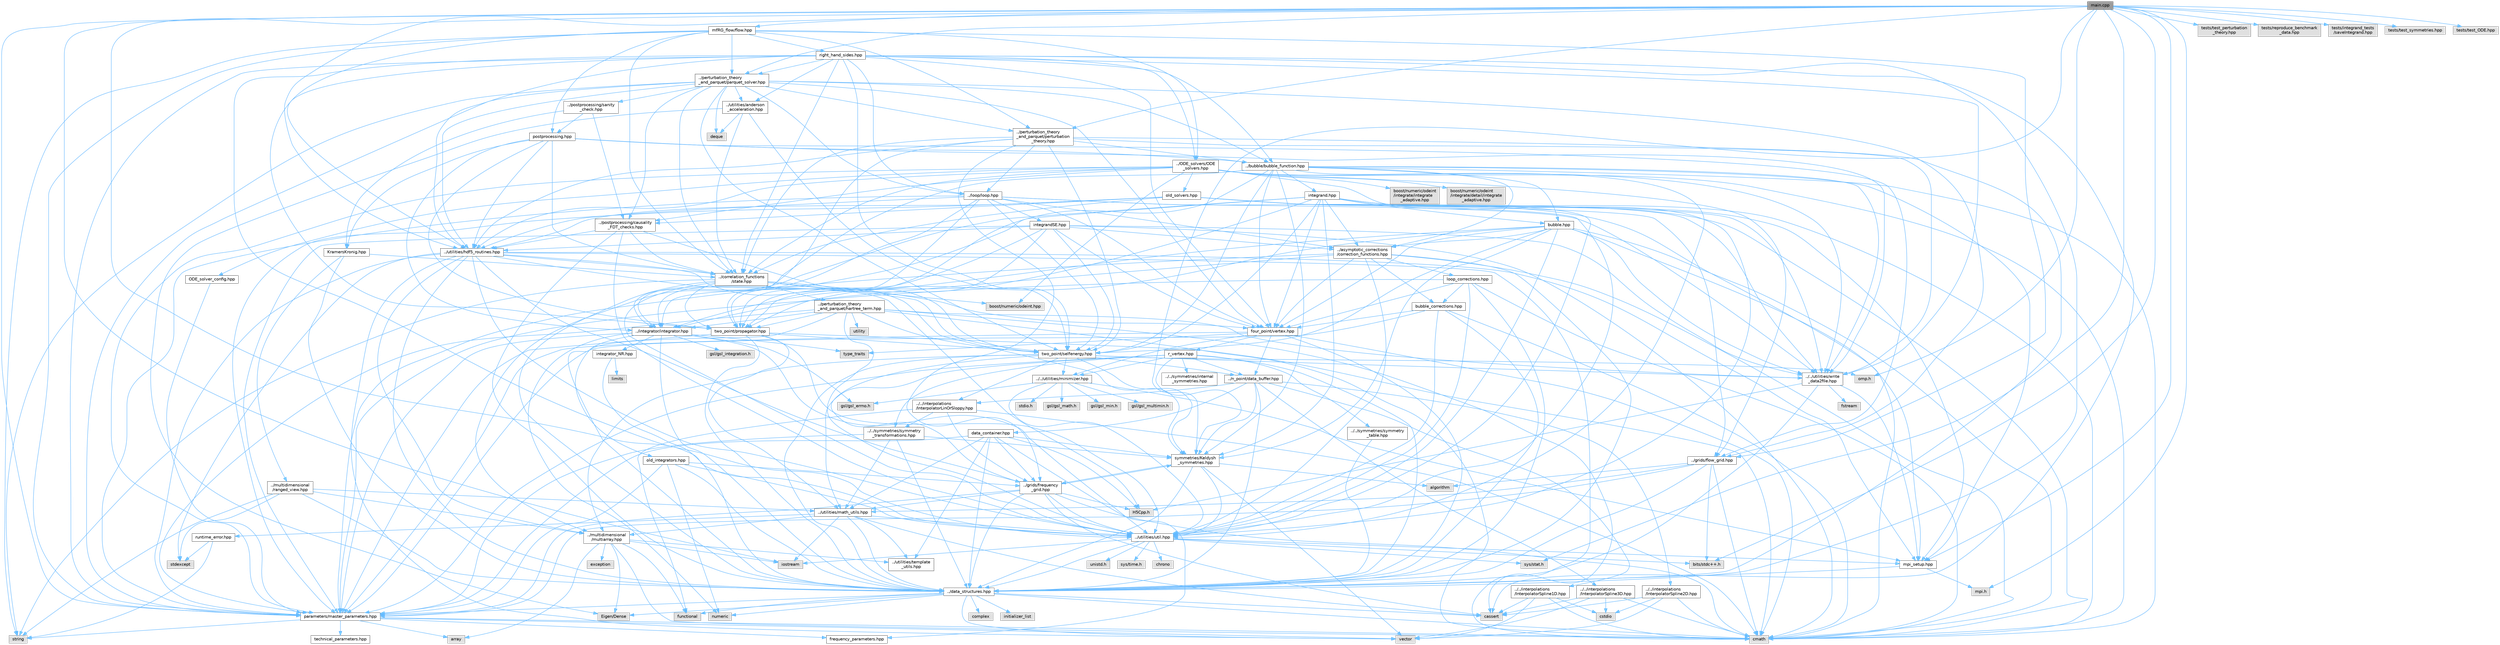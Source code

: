 digraph "main.cpp"
{
 // INTERACTIVE_SVG=YES
 // LATEX_PDF_SIZE
  bgcolor="transparent";
  edge [fontname=Helvetica,fontsize=10,labelfontname=Helvetica,labelfontsize=10];
  node [fontname=Helvetica,fontsize=10,shape=box,height=0.2,width=0.4];
  Node1 [id="Node000001",label="main.cpp",height=0.2,width=0.4,color="gray40", fillcolor="grey60", style="filled", fontcolor="black",tooltip=" "];
  Node1 -> Node2 [id="edge1_Node000001_Node000002",color="steelblue1",style="solid",tooltip=" "];
  Node2 [id="Node000002",label="iostream",height=0.2,width=0.4,color="grey60", fillcolor="#E0E0E0", style="filled",tooltip=" "];
  Node1 -> Node3 [id="edge2_Node000001_Node000003",color="steelblue1",style="solid",tooltip=" "];
  Node3 [id="Node000003",label="sys/stat.h",height=0.2,width=0.4,color="grey60", fillcolor="#E0E0E0", style="filled",tooltip=" "];
  Node1 -> Node4 [id="edge3_Node000001_Node000004",color="steelblue1",style="solid",tooltip=" "];
  Node4 [id="Node000004",label="bits/stdc++.h",height=0.2,width=0.4,color="grey60", fillcolor="#E0E0E0", style="filled",tooltip=" "];
  Node1 -> Node5 [id="edge4_Node000001_Node000005",color="steelblue1",style="solid",tooltip=" "];
  Node5 [id="Node000005",label="parameters/master_parameters.hpp",height=0.2,width=0.4,color="grey40", fillcolor="white", style="filled",URL="$d1/df8/master__parameters_8hpp.html",tooltip=" "];
  Node5 -> Node6 [id="edge5_Node000005_Node000006",color="steelblue1",style="solid",tooltip=" "];
  Node6 [id="Node000006",label="cmath",height=0.2,width=0.4,color="grey60", fillcolor="#E0E0E0", style="filled",tooltip=" "];
  Node5 -> Node7 [id="edge6_Node000005_Node000007",color="steelblue1",style="solid",tooltip=" "];
  Node7 [id="Node000007",label="vector",height=0.2,width=0.4,color="grey60", fillcolor="#E0E0E0", style="filled",tooltip=" "];
  Node5 -> Node8 [id="edge7_Node000005_Node000008",color="steelblue1",style="solid",tooltip=" "];
  Node8 [id="Node000008",label="string",height=0.2,width=0.4,color="grey60", fillcolor="#E0E0E0", style="filled",tooltip=" "];
  Node5 -> Node9 [id="edge8_Node000005_Node000009",color="steelblue1",style="solid",tooltip=" "];
  Node9 [id="Node000009",label="array",height=0.2,width=0.4,color="grey60", fillcolor="#E0E0E0", style="filled",tooltip=" "];
  Node5 -> Node10 [id="edge9_Node000005_Node000010",color="steelblue1",style="solid",tooltip=" "];
  Node10 [id="Node000010",label="frequency_parameters.hpp",height=0.2,width=0.4,color="grey40", fillcolor="white", style="filled",URL="$d3/d3c/frequency__parameters_8hpp.html",tooltip=" "];
  Node5 -> Node11 [id="edge10_Node000005_Node000011",color="steelblue1",style="solid",tooltip=" "];
  Node11 [id="Node000011",label="technical_parameters.hpp",height=0.2,width=0.4,color="grey40", fillcolor="white", style="filled",URL="$d9/d3a/technical__parameters_8hpp.html",tooltip=" "];
  Node1 -> Node12 [id="edge11_Node000001_Node000012",color="steelblue1",style="solid",tooltip=" "];
  Node12 [id="Node000012",label="symmetries/Keldysh\l_symmetries.hpp",height=0.2,width=0.4,color="grey40", fillcolor="white", style="filled",URL="$d2/d1a/Keldysh__symmetries_8hpp.html",tooltip=" "];
  Node12 -> Node7 [id="edge12_Node000012_Node000007",color="steelblue1",style="solid",tooltip=" "];
  Node12 -> Node13 [id="edge13_Node000012_Node000013",color="steelblue1",style="solid",tooltip=" "];
  Node13 [id="Node000013",label="algorithm",height=0.2,width=0.4,color="grey60", fillcolor="#E0E0E0", style="filled",tooltip=" "];
  Node12 -> Node14 [id="edge14_Node000012_Node000014",color="steelblue1",style="solid",tooltip=" "];
  Node14 [id="Node000014",label="../data_structures.hpp",height=0.2,width=0.4,color="grey40", fillcolor="white", style="filled",URL="$d7/d59/data__structures_8hpp.html",tooltip=" "];
  Node14 -> Node15 [id="edge15_Node000014_Node000015",color="steelblue1",style="solid",tooltip=" "];
  Node15 [id="Node000015",label="complex",height=0.2,width=0.4,color="grey60", fillcolor="#E0E0E0", style="filled",tooltip=" "];
  Node14 -> Node6 [id="edge16_Node000014_Node000006",color="steelblue1",style="solid",tooltip=" "];
  Node14 -> Node7 [id="edge17_Node000014_Node000007",color="steelblue1",style="solid",tooltip=" "];
  Node14 -> Node16 [id="edge18_Node000014_Node000016",color="steelblue1",style="solid",tooltip=" "];
  Node16 [id="Node000016",label="initializer_list",height=0.2,width=0.4,color="grey60", fillcolor="#E0E0E0", style="filled",tooltip=" "];
  Node14 -> Node17 [id="edge19_Node000014_Node000017",color="steelblue1",style="solid",tooltip=" "];
  Node17 [id="Node000017",label="functional",height=0.2,width=0.4,color="grey60", fillcolor="#E0E0E0", style="filled",tooltip=" "];
  Node14 -> Node18 [id="edge20_Node000014_Node000018",color="steelblue1",style="solid",tooltip=" "];
  Node18 [id="Node000018",label="cassert",height=0.2,width=0.4,color="grey60", fillcolor="#E0E0E0", style="filled",tooltip=" "];
  Node14 -> Node19 [id="edge21_Node000014_Node000019",color="steelblue1",style="solid",tooltip=" "];
  Node19 [id="Node000019",label="numeric",height=0.2,width=0.4,color="grey60", fillcolor="#E0E0E0", style="filled",tooltip=" "];
  Node14 -> Node5 [id="edge22_Node000014_Node000005",color="steelblue1",style="solid",tooltip=" "];
  Node14 -> Node20 [id="edge23_Node000014_Node000020",color="steelblue1",style="solid",tooltip=" "];
  Node20 [id="Node000020",label="Eigen/Dense",height=0.2,width=0.4,color="grey60", fillcolor="#E0E0E0", style="filled",tooltip=" "];
  Node12 -> Node21 [id="edge24_Node000012_Node000021",color="steelblue1",style="solid",tooltip=" "];
  Node21 [id="Node000021",label="../utilities/util.hpp",height=0.2,width=0.4,color="grey40", fillcolor="white", style="filled",URL="$d0/d3f/util_8hpp.html",tooltip=" "];
  Node21 -> Node22 [id="edge25_Node000021_Node000022",color="steelblue1",style="solid",tooltip=" "];
  Node22 [id="Node000022",label="sys/time.h",height=0.2,width=0.4,color="grey60", fillcolor="#E0E0E0", style="filled",tooltip=" "];
  Node21 -> Node23 [id="edge26_Node000021_Node000023",color="steelblue1",style="solid",tooltip=" "];
  Node23 [id="Node000023",label="chrono",height=0.2,width=0.4,color="grey60", fillcolor="#E0E0E0", style="filled",tooltip=" "];
  Node21 -> Node24 [id="edge27_Node000021_Node000024",color="steelblue1",style="solid",tooltip=" "];
  Node24 [id="Node000024",label="unistd.h",height=0.2,width=0.4,color="grey60", fillcolor="#E0E0E0", style="filled",tooltip=" "];
  Node21 -> Node2 [id="edge28_Node000021_Node000002",color="steelblue1",style="solid",tooltip=" "];
  Node21 -> Node4 [id="edge29_Node000021_Node000004",color="steelblue1",style="solid",tooltip=" "];
  Node21 -> Node3 [id="edge30_Node000021_Node000003",color="steelblue1",style="solid",tooltip=" "];
  Node21 -> Node14 [id="edge31_Node000021_Node000014",color="steelblue1",style="solid",tooltip=" "];
  Node21 -> Node25 [id="edge32_Node000021_Node000025",color="steelblue1",style="solid",tooltip=" "];
  Node25 [id="Node000025",label="mpi_setup.hpp",height=0.2,width=0.4,color="grey40", fillcolor="white", style="filled",URL="$db/de0/mpi__setup_8hpp.html",tooltip=" "];
  Node25 -> Node14 [id="edge33_Node000025_Node000014",color="steelblue1",style="solid",tooltip=" "];
  Node25 -> Node26 [id="edge34_Node000025_Node000026",color="steelblue1",style="solid",tooltip=" "];
  Node26 [id="Node000026",label="mpi.h",height=0.2,width=0.4,color="grey60", fillcolor="#E0E0E0", style="filled",tooltip=" "];
  Node12 -> Node27 [id="edge35_Node000012_Node000027",color="steelblue1",style="solid",tooltip=" "];
  Node27 [id="Node000027",label="../grids/frequency\l_grid.hpp",height=0.2,width=0.4,color="grey40", fillcolor="white", style="filled",URL="$d5/d39/frequency__grid_8hpp.html",tooltip=" "];
  Node27 -> Node6 [id="edge36_Node000027_Node000006",color="steelblue1",style="solid",tooltip=" "];
  Node27 -> Node14 [id="edge37_Node000027_Node000014",color="steelblue1",style="solid",tooltip=" "];
  Node27 -> Node21 [id="edge38_Node000027_Node000021",color="steelblue1",style="solid",tooltip=" "];
  Node27 -> Node5 [id="edge39_Node000027_Node000005",color="steelblue1",style="solid",tooltip=" "];
  Node27 -> Node28 [id="edge40_Node000027_Node000028",color="steelblue1",style="solid",tooltip=" "];
  Node28 [id="Node000028",label="../utilities/math_utils.hpp",height=0.2,width=0.4,color="grey40", fillcolor="white", style="filled",URL="$de/dbb/math__utils_8hpp.html",tooltip=" "];
  Node28 -> Node14 [id="edge41_Node000028_Node000014",color="steelblue1",style="solid",tooltip=" "];
  Node28 -> Node29 [id="edge42_Node000028_Node000029",color="steelblue1",style="solid",tooltip=" "];
  Node29 [id="Node000029",label="../multidimensional\l/multiarray.hpp",height=0.2,width=0.4,color="grey40", fillcolor="white", style="filled",URL="$df/da4/multiarray_8hpp.html",tooltip=" "];
  Node29 -> Node9 [id="edge43_Node000029_Node000009",color="steelblue1",style="solid",tooltip=" "];
  Node29 -> Node6 [id="edge44_Node000029_Node000006",color="steelblue1",style="solid",tooltip=" "];
  Node29 -> Node30 [id="edge45_Node000029_Node000030",color="steelblue1",style="solid",tooltip=" "];
  Node30 [id="Node000030",label="exception",height=0.2,width=0.4,color="grey60", fillcolor="#E0E0E0", style="filled",tooltip=" "];
  Node29 -> Node17 [id="edge46_Node000029_Node000017",color="steelblue1",style="solid",tooltip=" "];
  Node29 -> Node2 [id="edge47_Node000029_Node000002",color="steelblue1",style="solid",tooltip=" "];
  Node29 -> Node20 [id="edge48_Node000029_Node000020",color="steelblue1",style="solid",tooltip=" "];
  Node29 -> Node31 [id="edge49_Node000029_Node000031",color="steelblue1",style="solid",tooltip=" "];
  Node31 [id="Node000031",label="../utilities/template\l_utils.hpp",height=0.2,width=0.4,color="grey40", fillcolor="white", style="filled",URL="$dd/de3/template__utils_8hpp.html",tooltip=" "];
  Node28 -> Node31 [id="edge50_Node000028_Node000031",color="steelblue1",style="solid",tooltip=" "];
  Node28 -> Node32 [id="edge51_Node000028_Node000032",color="steelblue1",style="solid",tooltip=" "];
  Node32 [id="Node000032",label="runtime_error.hpp",height=0.2,width=0.4,color="grey40", fillcolor="white", style="filled",URL="$d1/d64/runtime__error_8hpp.html",tooltip=" "];
  Node32 -> Node33 [id="edge52_Node000032_Node000033",color="steelblue1",style="solid",tooltip=" "];
  Node33 [id="Node000033",label="stdexcept",height=0.2,width=0.4,color="grey60", fillcolor="#E0E0E0", style="filled",tooltip=" "];
  Node32 -> Node8 [id="edge53_Node000032_Node000008",color="steelblue1",style="solid",tooltip=" "];
  Node28 -> Node21 [id="edge54_Node000028_Node000021",color="steelblue1",style="solid",tooltip=" "];
  Node28 -> Node2 [id="edge55_Node000028_Node000002",color="steelblue1",style="solid",tooltip=" "];
  Node28 -> Node18 [id="edge56_Node000028_Node000018",color="steelblue1",style="solid",tooltip=" "];
  Node27 -> Node12 [id="edge57_Node000027_Node000012",color="steelblue1",style="solid",tooltip=" "];
  Node27 -> Node18 [id="edge58_Node000027_Node000018",color="steelblue1",style="solid",tooltip=" "];
  Node27 -> Node34 [id="edge59_Node000027_Node000034",color="steelblue1",style="solid",tooltip=" "];
  Node34 [id="Node000034",label="H5Cpp.h",height=0.2,width=0.4,color="grey60", fillcolor="#E0E0E0", style="filled",tooltip=" "];
  Node1 -> Node35 [id="edge60_Node000001_Node000035",color="steelblue1",style="solid",tooltip=" "];
  Node35 [id="Node000035",label="omp.h",height=0.2,width=0.4,color="grey60", fillcolor="#E0E0E0", style="filled",tooltip=" "];
  Node1 -> Node25 [id="edge61_Node000001_Node000025",color="steelblue1",style="solid",tooltip=" "];
  Node1 -> Node36 [id="edge62_Node000001_Node000036",color="steelblue1",style="solid",tooltip=" "];
  Node36 [id="Node000036",label="mfRG_flow/flow.hpp",height=0.2,width=0.4,color="grey40", fillcolor="white", style="filled",URL="$d5/d21/flow_8hpp.html",tooltip=" "];
  Node36 -> Node8 [id="edge63_Node000036_Node000008",color="steelblue1",style="solid",tooltip=" "];
  Node36 -> Node5 [id="edge64_Node000036_Node000005",color="steelblue1",style="solid",tooltip=" "];
  Node36 -> Node37 [id="edge65_Node000036_Node000037",color="steelblue1",style="solid",tooltip=" "];
  Node37 [id="Node000037",label="../correlation_functions\l/state.hpp",height=0.2,width=0.4,color="grey40", fillcolor="white", style="filled",URL="$da/d3b/state_8hpp.html",tooltip=" "];
  Node37 -> Node14 [id="edge66_Node000037_Node000014",color="steelblue1",style="solid",tooltip=" "];
  Node37 -> Node38 [id="edge67_Node000037_Node000038",color="steelblue1",style="solid",tooltip=" "];
  Node38 [id="Node000038",label="four_point/vertex.hpp",height=0.2,width=0.4,color="grey40", fillcolor="white", style="filled",URL="$d1/d2d/vertex_8hpp.html",tooltip=" "];
  Node38 -> Node6 [id="edge68_Node000038_Node000006",color="steelblue1",style="solid",tooltip=" "];
  Node38 -> Node39 [id="edge69_Node000038_Node000039",color="steelblue1",style="solid",tooltip=" "];
  Node39 [id="Node000039",label="type_traits",height=0.2,width=0.4,color="grey60", fillcolor="#E0E0E0", style="filled",tooltip=" "];
  Node38 -> Node14 [id="edge70_Node000038_Node000014",color="steelblue1",style="solid",tooltip=" "];
  Node38 -> Node5 [id="edge71_Node000038_Node000005",color="steelblue1",style="solid",tooltip=" "];
  Node38 -> Node40 [id="edge72_Node000038_Node000040",color="steelblue1",style="solid",tooltip=" "];
  Node40 [id="Node000040",label="r_vertex.hpp",height=0.2,width=0.4,color="grey40", fillcolor="white", style="filled",URL="$d3/d22/r__vertex_8hpp.html",tooltip=" "];
  Node40 -> Node14 [id="edge73_Node000040_Node000014",color="steelblue1",style="solid",tooltip=" "];
  Node40 -> Node5 [id="edge74_Node000040_Node000005",color="steelblue1",style="solid",tooltip=" "];
  Node40 -> Node12 [id="edge75_Node000040_Node000012",color="steelblue1",style="solid",tooltip=" "];
  Node40 -> Node41 [id="edge76_Node000040_Node000041",color="steelblue1",style="solid",tooltip=" "];
  Node41 [id="Node000041",label="../../symmetries/internal\l_symmetries.hpp",height=0.2,width=0.4,color="grey40", fillcolor="white", style="filled",URL="$d1/dfd/internal__symmetries_8hpp.html",tooltip=" "];
  Node40 -> Node42 [id="edge77_Node000040_Node000042",color="steelblue1",style="solid",tooltip=" "];
  Node42 [id="Node000042",label="../../symmetries/symmetry\l_transformations.hpp",height=0.2,width=0.4,color="grey40", fillcolor="white", style="filled",URL="$db/d7d/symmetry__transformations_8hpp.html",tooltip=" "];
  Node42 -> Node5 [id="edge78_Node000042_Node000005",color="steelblue1",style="solid",tooltip=" "];
  Node42 -> Node28 [id="edge79_Node000042_Node000028",color="steelblue1",style="solid",tooltip=" "];
  Node42 -> Node12 [id="edge80_Node000042_Node000012",color="steelblue1",style="solid",tooltip=" "];
  Node42 -> Node14 [id="edge81_Node000042_Node000014",color="steelblue1",style="solid",tooltip=" "];
  Node40 -> Node43 [id="edge82_Node000040_Node000043",color="steelblue1",style="solid",tooltip=" "];
  Node43 [id="Node000043",label="../../symmetries/symmetry\l_table.hpp",height=0.2,width=0.4,color="grey40", fillcolor="white", style="filled",URL="$d3/d77/symmetry__table_8hpp.html",tooltip=" "];
  Node43 -> Node14 [id="edge83_Node000043_Node000014",color="steelblue1",style="solid",tooltip=" "];
  Node40 -> Node28 [id="edge84_Node000040_Node000028",color="steelblue1",style="solid",tooltip=" "];
  Node40 -> Node44 [id="edge85_Node000040_Node000044",color="steelblue1",style="solid",tooltip=" "];
  Node44 [id="Node000044",label="../../utilities/minimizer.hpp",height=0.2,width=0.4,color="grey40", fillcolor="white", style="filled",URL="$d4/d21/minimizer_8hpp.html",tooltip=" "];
  Node44 -> Node45 [id="edge86_Node000044_Node000045",color="steelblue1",style="solid",tooltip=" "];
  Node45 [id="Node000045",label="stdio.h",height=0.2,width=0.4,color="grey60", fillcolor="#E0E0E0", style="filled",tooltip=" "];
  Node44 -> Node46 [id="edge87_Node000044_Node000046",color="steelblue1",style="solid",tooltip=" "];
  Node46 [id="Node000046",label="gsl/gsl_errno.h",height=0.2,width=0.4,color="grey60", fillcolor="#E0E0E0", style="filled",tooltip=" "];
  Node44 -> Node47 [id="edge88_Node000044_Node000047",color="steelblue1",style="solid",tooltip=" "];
  Node47 [id="Node000047",label="gsl/gsl_math.h",height=0.2,width=0.4,color="grey60", fillcolor="#E0E0E0", style="filled",tooltip=" "];
  Node44 -> Node48 [id="edge89_Node000044_Node000048",color="steelblue1",style="solid",tooltip=" "];
  Node48 [id="Node000048",label="gsl/gsl_min.h",height=0.2,width=0.4,color="grey60", fillcolor="#E0E0E0", style="filled",tooltip=" "];
  Node44 -> Node49 [id="edge90_Node000044_Node000049",color="steelblue1",style="solid",tooltip=" "];
  Node49 [id="Node000049",label="gsl/gsl_multimin.h",height=0.2,width=0.4,color="grey60", fillcolor="#E0E0E0", style="filled",tooltip=" "];
  Node44 -> Node25 [id="edge91_Node000044_Node000025",color="steelblue1",style="solid",tooltip=" "];
  Node44 -> Node21 [id="edge92_Node000044_Node000021",color="steelblue1",style="solid",tooltip=" "];
  Node40 -> Node50 [id="edge93_Node000040_Node000050",color="steelblue1",style="solid",tooltip=" "];
  Node50 [id="Node000050",label="../n_point/data_buffer.hpp",height=0.2,width=0.4,color="grey40", fillcolor="white", style="filled",URL="$dc/d80/data__buffer_8hpp.html",tooltip=" "];
  Node50 -> Node14 [id="edge94_Node000050_Node000014",color="steelblue1",style="solid",tooltip=" "];
  Node50 -> Node12 [id="edge95_Node000050_Node000012",color="steelblue1",style="solid",tooltip=" "];
  Node50 -> Node51 [id="edge96_Node000050_Node000051",color="steelblue1",style="solid",tooltip=" "];
  Node51 [id="Node000051",label="data_container.hpp",height=0.2,width=0.4,color="grey40", fillcolor="white", style="filled",URL="$da/dbc/data__container_8hpp.html",tooltip=" "];
  Node51 -> Node31 [id="edge97_Node000051_Node000031",color="steelblue1",style="solid",tooltip=" "];
  Node51 -> Node28 [id="edge98_Node000051_Node000028",color="steelblue1",style="solid",tooltip=" "];
  Node51 -> Node12 [id="edge99_Node000051_Node000012",color="steelblue1",style="solid",tooltip=" "];
  Node51 -> Node14 [id="edge100_Node000051_Node000014",color="steelblue1",style="solid",tooltip=" "];
  Node51 -> Node5 [id="edge101_Node000051_Node000005",color="steelblue1",style="solid",tooltip=" "];
  Node51 -> Node10 [id="edge102_Node000051_Node000010",color="steelblue1",style="solid",tooltip=" "];
  Node51 -> Node27 [id="edge103_Node000051_Node000027",color="steelblue1",style="solid",tooltip=" "];
  Node51 -> Node34 [id="edge104_Node000051_Node000034",color="steelblue1",style="solid",tooltip=" "];
  Node50 -> Node52 [id="edge105_Node000050_Node000052",color="steelblue1",style="solid",tooltip=" "];
  Node52 [id="Node000052",label="../../interpolations\l/InterpolatorLinOrSloppy.hpp",height=0.2,width=0.4,color="grey40", fillcolor="white", style="filled",URL="$d3/d17/InterpolatorLinOrSloppy_8hpp.html",tooltip=" "];
  Node52 -> Node6 [id="edge106_Node000052_Node000006",color="steelblue1",style="solid",tooltip=" "];
  Node52 -> Node17 [id="edge107_Node000052_Node000017",color="steelblue1",style="solid",tooltip=" "];
  Node52 -> Node27 [id="edge108_Node000052_Node000027",color="steelblue1",style="solid",tooltip=" "];
  Node52 -> Node42 [id="edge109_Node000052_Node000042",color="steelblue1",style="solid",tooltip=" "];
  Node50 -> Node53 [id="edge110_Node000050_Node000053",color="steelblue1",style="solid",tooltip=" "];
  Node53 [id="Node000053",label="../../interpolations\l/InterpolatorSpline1D.hpp",height=0.2,width=0.4,color="grey40", fillcolor="white", style="filled",URL="$d1/d52/InterpolatorSpline1D_8hpp.html",tooltip=" "];
  Node53 -> Node54 [id="edge111_Node000053_Node000054",color="steelblue1",style="solid",tooltip=" "];
  Node54 [id="Node000054",label="cstdio",height=0.2,width=0.4,color="grey60", fillcolor="#E0E0E0", style="filled",tooltip=" "];
  Node53 -> Node18 [id="edge112_Node000053_Node000018",color="steelblue1",style="solid",tooltip=" "];
  Node53 -> Node6 [id="edge113_Node000053_Node000006",color="steelblue1",style="solid",tooltip=" "];
  Node53 -> Node7 [id="edge114_Node000053_Node000007",color="steelblue1",style="solid",tooltip=" "];
  Node50 -> Node55 [id="edge115_Node000050_Node000055",color="steelblue1",style="solid",tooltip=" "];
  Node55 [id="Node000055",label="../../interpolations\l/InterpolatorSpline2D.hpp",height=0.2,width=0.4,color="grey40", fillcolor="white", style="filled",URL="$d6/d91/InterpolatorSpline2D_8hpp.html",tooltip=" "];
  Node55 -> Node54 [id="edge116_Node000055_Node000054",color="steelblue1",style="solid",tooltip=" "];
  Node55 -> Node18 [id="edge117_Node000055_Node000018",color="steelblue1",style="solid",tooltip=" "];
  Node55 -> Node6 [id="edge118_Node000055_Node000006",color="steelblue1",style="solid",tooltip=" "];
  Node55 -> Node7 [id="edge119_Node000055_Node000007",color="steelblue1",style="solid",tooltip=" "];
  Node50 -> Node56 [id="edge120_Node000050_Node000056",color="steelblue1",style="solid",tooltip=" "];
  Node56 [id="Node000056",label="../../interpolations\l/InterpolatorSpline3D.hpp",height=0.2,width=0.4,color="grey40", fillcolor="white", style="filled",URL="$dd/dcc/InterpolatorSpline3D_8hpp.html",tooltip=" "];
  Node56 -> Node54 [id="edge121_Node000056_Node000054",color="steelblue1",style="solid",tooltip=" "];
  Node56 -> Node18 [id="edge122_Node000056_Node000018",color="steelblue1",style="solid",tooltip=" "];
  Node56 -> Node6 [id="edge123_Node000056_Node000006",color="steelblue1",style="solid",tooltip=" "];
  Node56 -> Node7 [id="edge124_Node000056_Node000007",color="steelblue1",style="solid",tooltip=" "];
  Node38 -> Node44 [id="edge125_Node000038_Node000044",color="steelblue1",style="solid",tooltip=" "];
  Node38 -> Node50 [id="edge126_Node000038_Node000050",color="steelblue1",style="solid",tooltip=" "];
  Node37 -> Node57 [id="edge127_Node000037_Node000057",color="steelblue1",style="solid",tooltip=" "];
  Node57 [id="Node000057",label="two_point/selfenergy.hpp",height=0.2,width=0.4,color="grey40", fillcolor="white", style="filled",URL="$d6/d2d/selfenergy_8hpp.html",tooltip=" "];
  Node57 -> Node14 [id="edge128_Node000057_Node000014",color="steelblue1",style="solid",tooltip=" "];
  Node57 -> Node29 [id="edge129_Node000057_Node000029",color="steelblue1",style="solid",tooltip=" "];
  Node57 -> Node50 [id="edge130_Node000057_Node000050",color="steelblue1",style="solid",tooltip=" "];
  Node57 -> Node27 [id="edge131_Node000057_Node000027",color="steelblue1",style="solid",tooltip=" "];
  Node57 -> Node44 [id="edge132_Node000057_Node000044",color="steelblue1",style="solid",tooltip=" "];
  Node57 -> Node35 [id="edge133_Node000057_Node000035",color="steelblue1",style="solid",tooltip=" "];
  Node57 -> Node12 [id="edge134_Node000057_Node000012",color="steelblue1",style="solid",tooltip=" "];
  Node57 -> Node58 [id="edge135_Node000057_Node000058",color="steelblue1",style="solid",tooltip=" "];
  Node58 [id="Node000058",label="../../utilities/write\l_data2file.hpp",height=0.2,width=0.4,color="grey40", fillcolor="white", style="filled",URL="$d8/d74/write__data2file_8hpp.html",tooltip=" "];
  Node58 -> Node14 [id="edge136_Node000058_Node000014",color="steelblue1",style="solid",tooltip=" "];
  Node58 -> Node25 [id="edge137_Node000058_Node000025",color="steelblue1",style="solid",tooltip=" "];
  Node58 -> Node59 [id="edge138_Node000058_Node000059",color="steelblue1",style="solid",tooltip=" "];
  Node59 [id="Node000059",label="fstream",height=0.2,width=0.4,color="grey60", fillcolor="#E0E0E0", style="filled",tooltip=" "];
  Node58 -> Node34 [id="edge139_Node000058_Node000034",color="steelblue1",style="solid",tooltip=" "];
  Node57 -> Node52 [id="edge140_Node000057_Node000052",color="steelblue1",style="solid",tooltip=" "];
  Node37 -> Node60 [id="edge141_Node000037_Node000060",color="steelblue1",style="solid",tooltip=" "];
  Node60 [id="Node000060",label="two_point/propagator.hpp",height=0.2,width=0.4,color="grey40", fillcolor="white", style="filled",URL="$d5/df7/propagator_8hpp.html",tooltip=" "];
  Node60 -> Node6 [id="edge142_Node000060_Node000006",color="steelblue1",style="solid",tooltip=" "];
  Node60 -> Node14 [id="edge143_Node000060_Node000014",color="steelblue1",style="solid",tooltip=" "];
  Node60 -> Node28 [id="edge144_Node000060_Node000028",color="steelblue1",style="solid",tooltip=" "];
  Node60 -> Node57 [id="edge145_Node000060_Node000057",color="steelblue1",style="solid",tooltip=" "];
  Node60 -> Node5 [id="edge146_Node000060_Node000005",color="steelblue1",style="solid",tooltip=" "];
  Node60 -> Node21 [id="edge147_Node000060_Node000021",color="steelblue1",style="solid",tooltip=" "];
  Node37 -> Node61 [id="edge148_Node000037_Node000061",color="steelblue1",style="solid",tooltip=" "];
  Node61 [id="Node000061",label="../perturbation_theory\l_and_parquet/hartree_term.hpp",height=0.2,width=0.4,color="grey40", fillcolor="white", style="filled",URL="$d1/db3/hartree__term_8hpp.html",tooltip=" "];
  Node61 -> Node5 [id="edge149_Node000061_Node000005",color="steelblue1",style="solid",tooltip=" "];
  Node61 -> Node14 [id="edge150_Node000061_Node000014",color="steelblue1",style="solid",tooltip=" "];
  Node61 -> Node57 [id="edge151_Node000061_Node000057",color="steelblue1",style="solid",tooltip=" "];
  Node61 -> Node60 [id="edge152_Node000061_Node000060",color="steelblue1",style="solid",tooltip=" "];
  Node61 -> Node62 [id="edge153_Node000061_Node000062",color="steelblue1",style="solid",tooltip=" "];
  Node62 [id="Node000062",label="../integrator/integrator.hpp",height=0.2,width=0.4,color="grey40", fillcolor="white", style="filled",URL="$dd/d1f/integrator_8hpp.html",tooltip=" "];
  Node62 -> Node19 [id="edge154_Node000062_Node000019",color="steelblue1",style="solid",tooltip=" "];
  Node62 -> Node39 [id="edge155_Node000062_Node000039",color="steelblue1",style="solid",tooltip=" "];
  Node62 -> Node14 [id="edge156_Node000062_Node000014",color="steelblue1",style="solid",tooltip=" "];
  Node62 -> Node5 [id="edge157_Node000062_Node000005",color="steelblue1",style="solid",tooltip=" "];
  Node62 -> Node63 [id="edge158_Node000062_Node000063",color="steelblue1",style="solid",tooltip=" "];
  Node63 [id="Node000063",label="gsl/gsl_integration.h",height=0.2,width=0.4,color="grey60", fillcolor="#E0E0E0", style="filled",tooltip=" "];
  Node62 -> Node46 [id="edge159_Node000062_Node000046",color="steelblue1",style="solid",tooltip=" "];
  Node62 -> Node64 [id="edge160_Node000062_Node000064",color="steelblue1",style="solid",tooltip=" "];
  Node64 [id="Node000064",label="old_integrators.hpp",height=0.2,width=0.4,color="grey40", fillcolor="white", style="filled",URL="$d7/d65/old__integrators_8hpp.html",tooltip=" "];
  Node64 -> Node19 [id="edge161_Node000064_Node000019",color="steelblue1",style="solid",tooltip=" "];
  Node64 -> Node14 [id="edge162_Node000064_Node000014",color="steelblue1",style="solid",tooltip=" "];
  Node64 -> Node5 [id="edge163_Node000064_Node000005",color="steelblue1",style="solid",tooltip=" "];
  Node64 -> Node21 [id="edge164_Node000064_Node000021",color="steelblue1",style="solid",tooltip=" "];
  Node64 -> Node27 [id="edge165_Node000064_Node000027",color="steelblue1",style="solid",tooltip=" "];
  Node62 -> Node65 [id="edge166_Node000062_Node000065",color="steelblue1",style="solid",tooltip=" "];
  Node65 [id="Node000065",label="integrator_NR.hpp",height=0.2,width=0.4,color="grey40", fillcolor="white", style="filled",URL="$da/db4/integrator__NR_8hpp.html",tooltip=" "];
  Node65 -> Node66 [id="edge167_Node000065_Node000066",color="steelblue1",style="solid",tooltip=" "];
  Node66 [id="Node000066",label="limits",height=0.2,width=0.4,color="grey60", fillcolor="#E0E0E0", style="filled",tooltip=" "];
  Node65 -> Node14 [id="edge168_Node000065_Node000014",color="steelblue1",style="solid",tooltip=" "];
  Node62 -> Node21 [id="edge169_Node000062_Node000021",color="steelblue1",style="solid",tooltip=" "];
  Node61 -> Node58 [id="edge170_Node000061_Node000058",color="steelblue1",style="solid",tooltip=" "];
  Node61 -> Node21 [id="edge171_Node000061_Node000021",color="steelblue1",style="solid",tooltip=" "];
  Node61 -> Node18 [id="edge172_Node000061_Node000018",color="steelblue1",style="solid",tooltip=" "];
  Node61 -> Node6 [id="edge173_Node000061_Node000006",color="steelblue1",style="solid",tooltip=" "];
  Node61 -> Node67 [id="edge174_Node000061_Node000067",color="steelblue1",style="solid",tooltip=" "];
  Node67 [id="Node000067",label="utility",height=0.2,width=0.4,color="grey60", fillcolor="#E0E0E0", style="filled",tooltip=" "];
  Node37 -> Node21 [id="edge175_Node000037_Node000021",color="steelblue1",style="solid",tooltip=" "];
  Node37 -> Node68 [id="edge176_Node000037_Node000068",color="steelblue1",style="solid",tooltip=" "];
  Node68 [id="Node000068",label="boost/numeric/odeint.hpp",height=0.2,width=0.4,color="grey60", fillcolor="#E0E0E0", style="filled",tooltip=" "];
  Node37 -> Node8 [id="edge177_Node000037_Node000008",color="steelblue1",style="solid",tooltip=" "];
  Node36 -> Node69 [id="edge178_Node000036_Node000069",color="steelblue1",style="solid",tooltip=" "];
  Node69 [id="Node000069",label="../perturbation_theory\l_and_parquet/perturbation\l_theory.hpp",height=0.2,width=0.4,color="grey40", fillcolor="white", style="filled",URL="$d5/d0d/perturbation__theory_8hpp.html",tooltip=" "];
  Node69 -> Node57 [id="edge179_Node000069_Node000057",color="steelblue1",style="solid",tooltip=" "];
  Node69 -> Node27 [id="edge180_Node000069_Node000027",color="steelblue1",style="solid",tooltip=" "];
  Node69 -> Node14 [id="edge181_Node000069_Node000014",color="steelblue1",style="solid",tooltip=" "];
  Node69 -> Node60 [id="edge182_Node000069_Node000060",color="steelblue1",style="solid",tooltip=" "];
  Node69 -> Node37 [id="edge183_Node000069_Node000037",color="steelblue1",style="solid",tooltip=" "];
  Node69 -> Node70 [id="edge184_Node000069_Node000070",color="steelblue1",style="solid",tooltip=" "];
  Node70 [id="Node000070",label="../bubble/bubble_function.hpp",height=0.2,width=0.4,color="grey40", fillcolor="white", style="filled",URL="$de/de8/bubble__function_8hpp.html",tooltip=" "];
  Node70 -> Node6 [id="edge185_Node000070_Node000006",color="steelblue1",style="solid",tooltip=" "];
  Node70 -> Node12 [id="edge186_Node000070_Node000012",color="steelblue1",style="solid",tooltip=" "];
  Node70 -> Node38 [id="edge187_Node000070_Node000038",color="steelblue1",style="solid",tooltip=" "];
  Node70 -> Node57 [id="edge188_Node000070_Node000057",color="steelblue1",style="solid",tooltip=" "];
  Node70 -> Node60 [id="edge189_Node000070_Node000060",color="steelblue1",style="solid",tooltip=" "];
  Node70 -> Node62 [id="edge190_Node000070_Node000062",color="steelblue1",style="solid",tooltip=" "];
  Node70 -> Node21 [id="edge191_Node000070_Node000021",color="steelblue1",style="solid",tooltip=" "];
  Node70 -> Node25 [id="edge192_Node000070_Node000025",color="steelblue1",style="solid",tooltip=" "];
  Node70 -> Node71 [id="edge193_Node000070_Node000071",color="steelblue1",style="solid",tooltip=" "];
  Node71 [id="Node000071",label="../asymptotic_corrections\l/correction_functions.hpp",height=0.2,width=0.4,color="grey40", fillcolor="white", style="filled",URL="$d2/df0/correction__functions_8hpp.html",tooltip=" "];
  Node71 -> Node14 [id="edge194_Node000071_Node000014",color="steelblue1",style="solid",tooltip=" "];
  Node71 -> Node38 [id="edge195_Node000071_Node000038",color="steelblue1",style="solid",tooltip=" "];
  Node71 -> Node5 [id="edge196_Node000071_Node000005",color="steelblue1",style="solid",tooltip=" "];
  Node71 -> Node21 [id="edge197_Node000071_Node000021",color="steelblue1",style="solid",tooltip=" "];
  Node71 -> Node72 [id="edge198_Node000071_Node000072",color="steelblue1",style="solid",tooltip=" "];
  Node72 [id="Node000072",label="bubble_corrections.hpp",height=0.2,width=0.4,color="grey40", fillcolor="white", style="filled",URL="$dd/dea/bubble__corrections_8hpp.html",tooltip=" "];
  Node72 -> Node14 [id="edge199_Node000072_Node000014",color="steelblue1",style="solid",tooltip=" "];
  Node72 -> Node38 [id="edge200_Node000072_Node000038",color="steelblue1",style="solid",tooltip=" "];
  Node72 -> Node5 [id="edge201_Node000072_Node000005",color="steelblue1",style="solid",tooltip=" "];
  Node72 -> Node21 [id="edge202_Node000072_Node000021",color="steelblue1",style="solid",tooltip=" "];
  Node72 -> Node6 [id="edge203_Node000072_Node000006",color="steelblue1",style="solid",tooltip=" "];
  Node71 -> Node73 [id="edge204_Node000071_Node000073",color="steelblue1",style="solid",tooltip=" "];
  Node73 [id="Node000073",label="loop_corrections.hpp",height=0.2,width=0.4,color="grey40", fillcolor="white", style="filled",URL="$d0/d0e/loop__corrections_8hpp.html",tooltip=" "];
  Node73 -> Node6 [id="edge205_Node000073_Node000006",color="steelblue1",style="solid",tooltip=" "];
  Node73 -> Node14 [id="edge206_Node000073_Node000014",color="steelblue1",style="solid",tooltip=" "];
  Node73 -> Node38 [id="edge207_Node000073_Node000038",color="steelblue1",style="solid",tooltip=" "];
  Node73 -> Node5 [id="edge208_Node000073_Node000005",color="steelblue1",style="solid",tooltip=" "];
  Node73 -> Node21 [id="edge209_Node000073_Node000021",color="steelblue1",style="solid",tooltip=" "];
  Node73 -> Node72 [id="edge210_Node000073_Node000072",color="steelblue1",style="solid",tooltip=" "];
  Node71 -> Node6 [id="edge211_Node000071_Node000006",color="steelblue1",style="solid",tooltip=" "];
  Node71 -> Node62 [id="edge212_Node000071_Node000062",color="steelblue1",style="solid",tooltip=" "];
  Node70 -> Node58 [id="edge213_Node000070_Node000058",color="steelblue1",style="solid",tooltip=" "];
  Node70 -> Node74 [id="edge214_Node000070_Node000074",color="steelblue1",style="solid",tooltip=" "];
  Node74 [id="Node000074",label="bubble.hpp",height=0.2,width=0.4,color="grey40", fillcolor="white", style="filled",URL="$d0/dac/bubble_8hpp.html",tooltip=" "];
  Node74 -> Node6 [id="edge215_Node000074_Node000006",color="steelblue1",style="solid",tooltip=" "];
  Node74 -> Node12 [id="edge216_Node000074_Node000012",color="steelblue1",style="solid",tooltip=" "];
  Node74 -> Node38 [id="edge217_Node000074_Node000038",color="steelblue1",style="solid",tooltip=" "];
  Node74 -> Node57 [id="edge218_Node000074_Node000057",color="steelblue1",style="solid",tooltip=" "];
  Node74 -> Node60 [id="edge219_Node000074_Node000060",color="steelblue1",style="solid",tooltip=" "];
  Node74 -> Node62 [id="edge220_Node000074_Node000062",color="steelblue1",style="solid",tooltip=" "];
  Node74 -> Node21 [id="edge221_Node000074_Node000021",color="steelblue1",style="solid",tooltip=" "];
  Node74 -> Node25 [id="edge222_Node000074_Node000025",color="steelblue1",style="solid",tooltip=" "];
  Node74 -> Node71 [id="edge223_Node000074_Node000071",color="steelblue1",style="solid",tooltip=" "];
  Node74 -> Node58 [id="edge224_Node000074_Node000058",color="steelblue1",style="solid",tooltip=" "];
  Node70 -> Node75 [id="edge225_Node000070_Node000075",color="steelblue1",style="solid",tooltip=" "];
  Node75 [id="Node000075",label="integrand.hpp",height=0.2,width=0.4,color="grey40", fillcolor="white", style="filled",URL="$df/d83/integrand_8hpp.html",tooltip=" "];
  Node75 -> Node6 [id="edge226_Node000075_Node000006",color="steelblue1",style="solid",tooltip=" "];
  Node75 -> Node12 [id="edge227_Node000075_Node000012",color="steelblue1",style="solid",tooltip=" "];
  Node75 -> Node38 [id="edge228_Node000075_Node000038",color="steelblue1",style="solid",tooltip=" "];
  Node75 -> Node57 [id="edge229_Node000075_Node000057",color="steelblue1",style="solid",tooltip=" "];
  Node75 -> Node60 [id="edge230_Node000075_Node000060",color="steelblue1",style="solid",tooltip=" "];
  Node75 -> Node62 [id="edge231_Node000075_Node000062",color="steelblue1",style="solid",tooltip=" "];
  Node75 -> Node21 [id="edge232_Node000075_Node000021",color="steelblue1",style="solid",tooltip=" "];
  Node75 -> Node25 [id="edge233_Node000075_Node000025",color="steelblue1",style="solid",tooltip=" "];
  Node75 -> Node71 [id="edge234_Node000075_Node000071",color="steelblue1",style="solid",tooltip=" "];
  Node75 -> Node58 [id="edge235_Node000075_Node000058",color="steelblue1",style="solid",tooltip=" "];
  Node75 -> Node74 [id="edge236_Node000075_Node000074",color="steelblue1",style="solid",tooltip=" "];
  Node75 -> Node29 [id="edge237_Node000075_Node000029",color="steelblue1",style="solid",tooltip=" "];
  Node69 -> Node76 [id="edge238_Node000069_Node000076",color="steelblue1",style="solid",tooltip=" "];
  Node76 [id="Node000076",label="../loop/loop.hpp",height=0.2,width=0.4,color="grey40", fillcolor="white", style="filled",URL="$d8/d1d/loop_8hpp.html",tooltip=" "];
  Node76 -> Node6 [id="edge239_Node000076_Node000006",color="steelblue1",style="solid",tooltip=" "];
  Node76 -> Node57 [id="edge240_Node000076_Node000057",color="steelblue1",style="solid",tooltip=" "];
  Node76 -> Node38 [id="edge241_Node000076_Node000038",color="steelblue1",style="solid",tooltip=" "];
  Node76 -> Node60 [id="edge242_Node000076_Node000060",color="steelblue1",style="solid",tooltip=" "];
  Node76 -> Node5 [id="edge243_Node000076_Node000005",color="steelblue1",style="solid",tooltip=" "];
  Node76 -> Node62 [id="edge244_Node000076_Node000062",color="steelblue1",style="solid",tooltip=" "];
  Node76 -> Node58 [id="edge245_Node000076_Node000058",color="steelblue1",style="solid",tooltip=" "];
  Node76 -> Node71 [id="edge246_Node000076_Node000071",color="steelblue1",style="solid",tooltip=" "];
  Node76 -> Node77 [id="edge247_Node000076_Node000077",color="steelblue1",style="solid",tooltip=" "];
  Node77 [id="Node000077",label="integrandSE.hpp",height=0.2,width=0.4,color="grey40", fillcolor="white", style="filled",URL="$de/d65/integrandSE_8hpp.html",tooltip=" "];
  Node77 -> Node6 [id="edge248_Node000077_Node000006",color="steelblue1",style="solid",tooltip=" "];
  Node77 -> Node57 [id="edge249_Node000077_Node000057",color="steelblue1",style="solid",tooltip=" "];
  Node77 -> Node38 [id="edge250_Node000077_Node000038",color="steelblue1",style="solid",tooltip=" "];
  Node77 -> Node60 [id="edge251_Node000077_Node000060",color="steelblue1",style="solid",tooltip=" "];
  Node77 -> Node5 [id="edge252_Node000077_Node000005",color="steelblue1",style="solid",tooltip=" "];
  Node77 -> Node62 [id="edge253_Node000077_Node000062",color="steelblue1",style="solid",tooltip=" "];
  Node77 -> Node58 [id="edge254_Node000077_Node000058",color="steelblue1",style="solid",tooltip=" "];
  Node77 -> Node71 [id="edge255_Node000077_Node000071",color="steelblue1",style="solid",tooltip=" "];
  Node77 -> Node78 [id="edge256_Node000077_Node000078",color="steelblue1",style="solid",tooltip=" "];
  Node78 [id="Node000078",label="../utilities/hdf5_routines.hpp",height=0.2,width=0.4,color="grey40", fillcolor="white", style="filled",URL="$d5/de4/hdf5__routines_8hpp.html",tooltip=" "];
  Node78 -> Node33 [id="edge257_Node000078_Node000033",color="steelblue1",style="solid",tooltip=" "];
  Node78 -> Node6 [id="edge258_Node000078_Node000006",color="steelblue1",style="solid",tooltip=" "];
  Node78 -> Node7 [id="edge259_Node000078_Node000007",color="steelblue1",style="solid",tooltip=" "];
  Node78 -> Node5 [id="edge260_Node000078_Node000005",color="steelblue1",style="solid",tooltip=" "];
  Node78 -> Node21 [id="edge261_Node000078_Node000021",color="steelblue1",style="solid",tooltip=" "];
  Node78 -> Node14 [id="edge262_Node000078_Node000014",color="steelblue1",style="solid",tooltip=" "];
  Node78 -> Node27 [id="edge263_Node000078_Node000027",color="steelblue1",style="solid",tooltip=" "];
  Node78 -> Node34 [id="edge264_Node000078_Node000034",color="steelblue1",style="solid",tooltip=" "];
  Node78 -> Node37 [id="edge265_Node000078_Node000037",color="steelblue1",style="solid",tooltip=" "];
  Node78 -> Node29 [id="edge266_Node000078_Node000029",color="steelblue1",style="solid",tooltip=" "];
  Node78 -> Node12 [id="edge267_Node000078_Node000012",color="steelblue1",style="solid",tooltip=" "];
  Node78 -> Node25 [id="edge268_Node000078_Node000025",color="steelblue1",style="solid",tooltip=" "];
  Node76 -> Node78 [id="edge269_Node000076_Node000078",color="steelblue1",style="solid",tooltip=" "];
  Node69 -> Node58 [id="edge270_Node000069_Node000058",color="steelblue1",style="solid",tooltip=" "];
  Node69 -> Node78 [id="edge271_Node000069_Node000078",color="steelblue1",style="solid",tooltip=" "];
  Node36 -> Node79 [id="edge272_Node000036_Node000079",color="steelblue1",style="solid",tooltip=" "];
  Node79 [id="Node000079",label="../grids/flow_grid.hpp",height=0.2,width=0.4,color="grey40", fillcolor="white", style="filled",URL="$d5/dd1/flow__grid_8hpp.html",tooltip=" "];
  Node79 -> Node5 [id="edge273_Node000079_Node000005",color="steelblue1",style="solid",tooltip=" "];
  Node79 -> Node14 [id="edge274_Node000079_Node000014",color="steelblue1",style="solid",tooltip=" "];
  Node79 -> Node28 [id="edge275_Node000079_Node000028",color="steelblue1",style="solid",tooltip=" "];
  Node79 -> Node4 [id="edge276_Node000079_Node000004",color="steelblue1",style="solid",tooltip=" "];
  Node79 -> Node13 [id="edge277_Node000079_Node000013",color="steelblue1",style="solid",tooltip=" "];
  Node79 -> Node6 [id="edge278_Node000079_Node000006",color="steelblue1",style="solid",tooltip=" "];
  Node36 -> Node80 [id="edge279_Node000036_Node000080",color="steelblue1",style="solid",tooltip=" "];
  Node80 [id="Node000080",label="../ODE_solvers/ODE\l_solvers.hpp",height=0.2,width=0.4,color="grey40", fillcolor="white", style="filled",URL="$da/dc3/ODE__solvers_8hpp.html",tooltip=" "];
  Node80 -> Node6 [id="edge280_Node000080_Node000006",color="steelblue1",style="solid",tooltip=" "];
  Node80 -> Node79 [id="edge281_Node000080_Node000079",color="steelblue1",style="solid",tooltip=" "];
  Node80 -> Node21 [id="edge282_Node000080_Node000021",color="steelblue1",style="solid",tooltip=" "];
  Node80 -> Node58 [id="edge283_Node000080_Node000058",color="steelblue1",style="solid",tooltip=" "];
  Node80 -> Node5 [id="edge284_Node000080_Node000005",color="steelblue1",style="solid",tooltip=" "];
  Node80 -> Node81 [id="edge285_Node000080_Node000081",color="steelblue1",style="solid",tooltip=" "];
  Node81 [id="Node000081",label="../postprocessing/causality\l_FDT_checks.hpp",height=0.2,width=0.4,color="grey40", fillcolor="white", style="filled",URL="$d1/d75/causality__FDT__checks_8hpp.html",tooltip=" "];
  Node81 -> Node14 [id="edge286_Node000081_Node000014",color="steelblue1",style="solid",tooltip=" "];
  Node81 -> Node37 [id="edge287_Node000081_Node000037",color="steelblue1",style="solid",tooltip=" "];
  Node81 -> Node57 [id="edge288_Node000081_Node000057",color="steelblue1",style="solid",tooltip=" "];
  Node81 -> Node21 [id="edge289_Node000081_Node000021",color="steelblue1",style="solid",tooltip=" "];
  Node81 -> Node78 [id="edge290_Node000081_Node000078",color="steelblue1",style="solid",tooltip=" "];
  Node80 -> Node78 [id="edge291_Node000080_Node000078",color="steelblue1",style="solid",tooltip=" "];
  Node80 -> Node37 [id="edge292_Node000080_Node000037",color="steelblue1",style="solid",tooltip=" "];
  Node80 -> Node82 [id="edge293_Node000080_Node000082",color="steelblue1",style="solid",tooltip=" "];
  Node82 [id="Node000082",label="old_solvers.hpp",height=0.2,width=0.4,color="grey40", fillcolor="white", style="filled",URL="$dd/df7/old__solvers_8hpp.html",tooltip=" "];
  Node82 -> Node6 [id="edge294_Node000082_Node000006",color="steelblue1",style="solid",tooltip=" "];
  Node82 -> Node79 [id="edge295_Node000082_Node000079",color="steelblue1",style="solid",tooltip=" "];
  Node82 -> Node21 [id="edge296_Node000082_Node000021",color="steelblue1",style="solid",tooltip=" "];
  Node82 -> Node58 [id="edge297_Node000082_Node000058",color="steelblue1",style="solid",tooltip=" "];
  Node82 -> Node5 [id="edge298_Node000082_Node000005",color="steelblue1",style="solid",tooltip=" "];
  Node82 -> Node81 [id="edge299_Node000082_Node000081",color="steelblue1",style="solid",tooltip=" "];
  Node82 -> Node78 [id="edge300_Node000082_Node000078",color="steelblue1",style="solid",tooltip=" "];
  Node82 -> Node37 [id="edge301_Node000082_Node000037",color="steelblue1",style="solid",tooltip=" "];
  Node80 -> Node83 [id="edge302_Node000080_Node000083",color="steelblue1",style="solid",tooltip=" "];
  Node83 [id="Node000083",label="ODE_solver_config.hpp",height=0.2,width=0.4,color="grey40", fillcolor="white", style="filled",URL="$de/d91/ODE__solver__config_8hpp.html",tooltip=" "];
  Node83 -> Node5 [id="edge303_Node000083_Node000005",color="steelblue1",style="solid",tooltip=" "];
  Node80 -> Node84 [id="edge304_Node000080_Node000084",color="steelblue1",style="solid",tooltip=" "];
  Node84 [id="Node000084",label="boost/numeric/odeint\l/integrate/integrate\l_adaptive.hpp",height=0.2,width=0.4,color="grey60", fillcolor="#E0E0E0", style="filled",tooltip=" "];
  Node80 -> Node85 [id="edge305_Node000080_Node000085",color="steelblue1",style="solid",tooltip=" "];
  Node85 [id="Node000085",label="boost/numeric/odeint\l/integrate/detail/integrate\l_adaptive.hpp",height=0.2,width=0.4,color="grey60", fillcolor="#E0E0E0", style="filled",tooltip=" "];
  Node80 -> Node68 [id="edge306_Node000080_Node000068",color="steelblue1",style="solid",tooltip=" "];
  Node36 -> Node86 [id="edge307_Node000036_Node000086",color="steelblue1",style="solid",tooltip=" "];
  Node86 [id="Node000086",label="right_hand_sides.hpp",height=0.2,width=0.4,color="grey40", fillcolor="white", style="filled",URL="$d8/dea/right__hand__sides_8hpp.html",tooltip=" "];
  Node86 -> Node14 [id="edge308_Node000086_Node000014",color="steelblue1",style="solid",tooltip=" "];
  Node86 -> Node58 [id="edge309_Node000086_Node000058",color="steelblue1",style="solid",tooltip=" "];
  Node86 -> Node60 [id="edge310_Node000086_Node000060",color="steelblue1",style="solid",tooltip=" "];
  Node86 -> Node57 [id="edge311_Node000086_Node000057",color="steelblue1",style="solid",tooltip=" "];
  Node86 -> Node37 [id="edge312_Node000086_Node000037",color="steelblue1",style="solid",tooltip=" "];
  Node86 -> Node38 [id="edge313_Node000086_Node000038",color="steelblue1",style="solid",tooltip=" "];
  Node86 -> Node76 [id="edge314_Node000086_Node000076",color="steelblue1",style="solid",tooltip=" "];
  Node86 -> Node70 [id="edge315_Node000086_Node000070",color="steelblue1",style="solid",tooltip=" "];
  Node86 -> Node5 [id="edge316_Node000086_Node000005",color="steelblue1",style="solid",tooltip=" "];
  Node86 -> Node80 [id="edge317_Node000086_Node000080",color="steelblue1",style="solid",tooltip=" "];
  Node86 -> Node18 [id="edge318_Node000086_Node000018",color="steelblue1",style="solid",tooltip=" "];
  Node86 -> Node78 [id="edge319_Node000086_Node000078",color="steelblue1",style="solid",tooltip=" "];
  Node86 -> Node21 [id="edge320_Node000086_Node000021",color="steelblue1",style="solid",tooltip=" "];
  Node86 -> Node87 [id="edge321_Node000086_Node000087",color="steelblue1",style="solid",tooltip=" "];
  Node87 [id="Node000087",label="../perturbation_theory\l_and_parquet/parquet_solver.hpp",height=0.2,width=0.4,color="grey40", fillcolor="white", style="filled",URL="$dd/d0a/parquet__solver_8hpp.html",tooltip=" "];
  Node87 -> Node8 [id="edge322_Node000087_Node000008",color="steelblue1",style="solid",tooltip=" "];
  Node87 -> Node88 [id="edge323_Node000087_Node000088",color="steelblue1",style="solid",tooltip=" "];
  Node88 [id="Node000088",label="deque",height=0.2,width=0.4,color="grey60", fillcolor="#E0E0E0", style="filled",tooltip=" "];
  Node87 -> Node5 [id="edge324_Node000087_Node000005",color="steelblue1",style="solid",tooltip=" "];
  Node87 -> Node79 [id="edge325_Node000087_Node000079",color="steelblue1",style="solid",tooltip=" "];
  Node87 -> Node37 [id="edge326_Node000087_Node000037",color="steelblue1",style="solid",tooltip=" "];
  Node87 -> Node38 [id="edge327_Node000087_Node000038",color="steelblue1",style="solid",tooltip=" "];
  Node87 -> Node57 [id="edge328_Node000087_Node000057",color="steelblue1",style="solid",tooltip=" "];
  Node87 -> Node78 [id="edge329_Node000087_Node000078",color="steelblue1",style="solid",tooltip=" "];
  Node87 -> Node70 [id="edge330_Node000087_Node000070",color="steelblue1",style="solid",tooltip=" "];
  Node87 -> Node76 [id="edge331_Node000087_Node000076",color="steelblue1",style="solid",tooltip=" "];
  Node87 -> Node81 [id="edge332_Node000087_Node000081",color="steelblue1",style="solid",tooltip=" "];
  Node87 -> Node69 [id="edge333_Node000087_Node000069",color="steelblue1",style="solid",tooltip=" "];
  Node87 -> Node89 [id="edge334_Node000087_Node000089",color="steelblue1",style="solid",tooltip=" "];
  Node89 [id="Node000089",label="../utilities/anderson\l_acceleration.hpp",height=0.2,width=0.4,color="grey40", fillcolor="white", style="filled",URL="$d6/d7b/anderson__acceleration_8hpp.html",tooltip=" "];
  Node89 -> Node88 [id="edge335_Node000089_Node000088",color="steelblue1",style="solid",tooltip=" "];
  Node89 -> Node20 [id="edge336_Node000089_Node000020",color="steelblue1",style="solid",tooltip=" "];
  Node89 -> Node57 [id="edge337_Node000089_Node000057",color="steelblue1",style="solid",tooltip=" "];
  Node89 -> Node37 [id="edge338_Node000089_Node000037",color="steelblue1",style="solid",tooltip=" "];
  Node87 -> Node90 [id="edge339_Node000087_Node000090",color="steelblue1",style="solid",tooltip=" "];
  Node90 [id="Node000090",label="../postprocessing/sanity\l_check.hpp",height=0.2,width=0.4,color="grey40", fillcolor="white", style="filled",URL="$d2/d3f/sanity__check_8hpp.html",tooltip=" "];
  Node90 -> Node91 [id="edge340_Node000090_Node000091",color="steelblue1",style="solid",tooltip=" "];
  Node91 [id="Node000091",label="KramersKronig.hpp",height=0.2,width=0.4,color="grey40", fillcolor="white", style="filled",URL="$d1/db3/KramersKronig_8hpp.html",tooltip=" "];
  Node91 -> Node14 [id="edge341_Node000091_Node000014",color="steelblue1",style="solid",tooltip=" "];
  Node91 -> Node37 [id="edge342_Node000091_Node000037",color="steelblue1",style="solid",tooltip=" "];
  Node91 -> Node92 [id="edge343_Node000091_Node000092",color="steelblue1",style="solid",tooltip=" "];
  Node92 [id="Node000092",label="../multidimensional\l/ranged_view.hpp",height=0.2,width=0.4,color="grey40", fillcolor="white", style="filled",URL="$dd/df3/ranged__view_8hpp.html",tooltip=" "];
  Node92 -> Node33 [id="edge344_Node000092_Node000033",color="steelblue1",style="solid",tooltip=" "];
  Node92 -> Node8 [id="edge345_Node000092_Node000008",color="steelblue1",style="solid",tooltip=" "];
  Node92 -> Node28 [id="edge346_Node000092_Node000028",color="steelblue1",style="solid",tooltip=" "];
  Node92 -> Node14 [id="edge347_Node000092_Node000014",color="steelblue1",style="solid",tooltip=" "];
  Node92 -> Node29 [id="edge348_Node000092_Node000029",color="steelblue1",style="solid",tooltip=" "];
  Node90 -> Node93 [id="edge349_Node000090_Node000093",color="steelblue1",style="solid",tooltip=" "];
  Node93 [id="Node000093",label="postprocessing.hpp",height=0.2,width=0.4,color="grey40", fillcolor="white", style="filled",URL="$d4/d81/postprocessing_8hpp.html",tooltip=" "];
  Node93 -> Node78 [id="edge350_Node000093_Node000078",color="steelblue1",style="solid",tooltip=" "];
  Node93 -> Node58 [id="edge351_Node000093_Node000058",color="steelblue1",style="solid",tooltip=" "];
  Node93 -> Node79 [id="edge352_Node000093_Node000079",color="steelblue1",style="solid",tooltip=" "];
  Node93 -> Node37 [id="edge353_Node000093_Node000037",color="steelblue1",style="solid",tooltip=" "];
  Node93 -> Node60 [id="edge354_Node000093_Node000060",color="steelblue1",style="solid",tooltip=" "];
  Node93 -> Node62 [id="edge355_Node000093_Node000062",color="steelblue1",style="solid",tooltip=" "];
  Node93 -> Node91 [id="edge356_Node000093_Node000091",color="steelblue1",style="solid",tooltip=" "];
  Node93 -> Node70 [id="edge357_Node000093_Node000070",color="steelblue1",style="solid",tooltip=" "];
  Node90 -> Node81 [id="edge358_Node000090_Node000081",color="steelblue1",style="solid",tooltip=" "];
  Node86 -> Node89 [id="edge359_Node000086_Node000089",color="steelblue1",style="solid",tooltip=" "];
  Node36 -> Node87 [id="edge360_Node000036_Node000087",color="steelblue1",style="solid",tooltip=" "];
  Node36 -> Node93 [id="edge361_Node000036_Node000093",color="steelblue1",style="solid",tooltip=" "];
  Node36 -> Node78 [id="edge362_Node000036_Node000078",color="steelblue1",style="solid",tooltip=" "];
  Node1 -> Node94 [id="edge363_Node000001_Node000094",color="steelblue1",style="solid",tooltip=" "];
  Node94 [id="Node000094",label="tests/test_perturbation\l_theory.hpp",height=0.2,width=0.4,color="grey60", fillcolor="#E0E0E0", style="filled",tooltip=" "];
  Node1 -> Node95 [id="edge364_Node000001_Node000095",color="steelblue1",style="solid",tooltip=" "];
  Node95 [id="Node000095",label="tests/reproduce_benchmark\l_data.hpp",height=0.2,width=0.4,color="grey60", fillcolor="#E0E0E0", style="filled",tooltip=" "];
  Node1 -> Node21 [id="edge365_Node000001_Node000021",color="steelblue1",style="solid",tooltip=" "];
  Node1 -> Node78 [id="edge366_Node000001_Node000078",color="steelblue1",style="solid",tooltip=" "];
  Node1 -> Node96 [id="edge367_Node000001_Node000096",color="steelblue1",style="solid",tooltip=" "];
  Node96 [id="Node000096",label="tests/integrand_tests\l/saveIntegrand.hpp",height=0.2,width=0.4,color="grey60", fillcolor="#E0E0E0", style="filled",tooltip=" "];
  Node1 -> Node97 [id="edge368_Node000001_Node000097",color="steelblue1",style="solid",tooltip=" "];
  Node97 [id="Node000097",label="tests/test_symmetries.hpp",height=0.2,width=0.4,color="grey60", fillcolor="#E0E0E0", style="filled",tooltip=" "];
  Node1 -> Node69 [id="edge369_Node000001_Node000069",color="steelblue1",style="solid",tooltip=" "];
  Node1 -> Node87 [id="edge370_Node000001_Node000087",color="steelblue1",style="solid",tooltip=" "];
  Node1 -> Node98 [id="edge371_Node000001_Node000098",color="steelblue1",style="solid",tooltip=" "];
  Node98 [id="Node000098",label="tests/test_ODE.hpp",height=0.2,width=0.4,color="grey60", fillcolor="#E0E0E0", style="filled",tooltip=" "];
  Node1 -> Node26 [id="edge372_Node000001_Node000026",color="steelblue1",style="solid",tooltip=" "];
}
